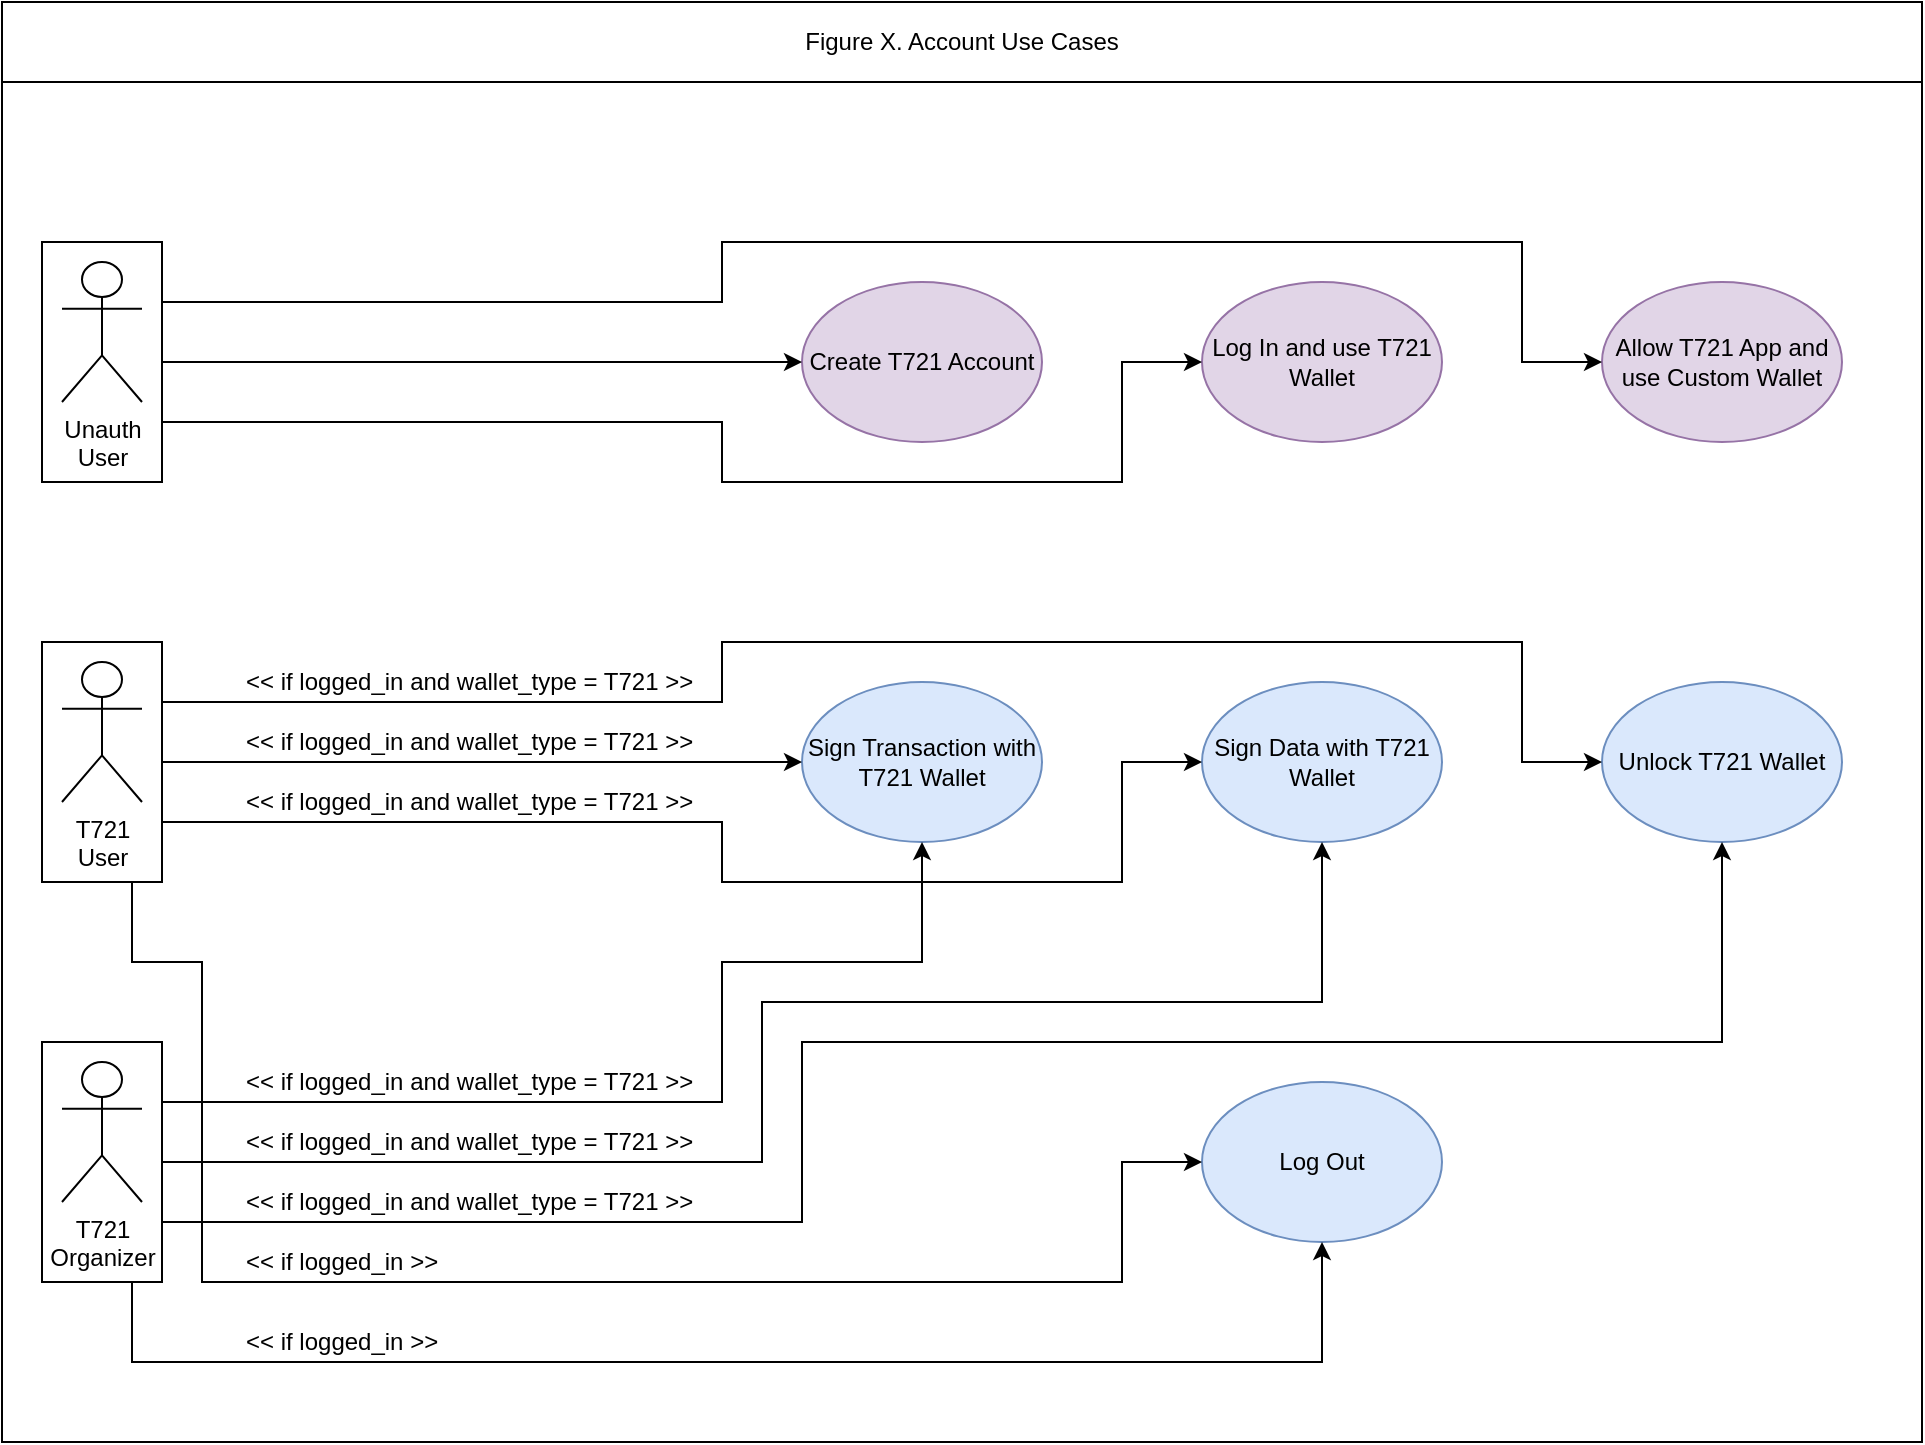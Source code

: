 <mxfile version="11.0.5" type="device"><diagram id="X8OetmfiS2tMV_gIHpme" name="use-case-diagram-example"><mxGraphModel dx="1426" dy="907" grid="1" gridSize="10" guides="1" tooltips="1" connect="1" arrows="1" fold="1" page="1" pageScale="1" pageWidth="850" pageHeight="1100" math="0" shadow="0"><root><mxCell id="0"/><mxCell id="1" parent="0"/><mxCell id="B87pZ9Vn7KT685pBbB6M-37" value="" style="rounded=0;whiteSpace=wrap;html=1;fillColor=none;" parent="1" vertex="1"><mxGeometry width="960" height="720" as="geometry"/></mxCell><mxCell id="B87pZ9Vn7KT685pBbB6M-1" value="Figure X. Account Use Cases" style="rounded=0;whiteSpace=wrap;html=1;fillColor=#ffffff;" parent="1" vertex="1"><mxGeometry width="960" height="40" as="geometry"/></mxCell><mxCell id="B87pZ9Vn7KT685pBbB6M-2" value="" style="group" parent="1" vertex="1" connectable="0"><mxGeometry x="20" y="120" width="60" height="120" as="geometry"/></mxCell><mxCell id="B87pZ9Vn7KT685pBbB6M-3" value="" style="rounded=0;whiteSpace=wrap;html=1;" parent="B87pZ9Vn7KT685pBbB6M-2" vertex="1"><mxGeometry width="60" height="120" as="geometry"/></mxCell><mxCell id="B87pZ9Vn7KT685pBbB6M-4" value="Unauth&lt;br&gt;User" style="shape=umlActor;verticalLabelPosition=bottom;labelBackgroundColor=#ffffff;verticalAlign=top;html=1;" parent="B87pZ9Vn7KT685pBbB6M-2" vertex="1"><mxGeometry x="10" y="10" width="40" height="70" as="geometry"/></mxCell><mxCell id="B87pZ9Vn7KT685pBbB6M-5" value="" style="group" parent="1" vertex="1" connectable="0"><mxGeometry x="20" y="320" width="60" height="120" as="geometry"/></mxCell><mxCell id="B87pZ9Vn7KT685pBbB6M-6" value="" style="rounded=0;whiteSpace=wrap;html=1;" parent="B87pZ9Vn7KT685pBbB6M-5" vertex="1"><mxGeometry width="60" height="120" as="geometry"/></mxCell><mxCell id="B87pZ9Vn7KT685pBbB6M-7" value="T721&lt;br&gt;User" style="shape=umlActor;verticalLabelPosition=bottom;labelBackgroundColor=#ffffff;verticalAlign=top;html=1;" parent="B87pZ9Vn7KT685pBbB6M-5" vertex="1"><mxGeometry x="10" y="10" width="40" height="70" as="geometry"/></mxCell><mxCell id="B87pZ9Vn7KT685pBbB6M-8" value="" style="group" parent="1" vertex="1" connectable="0"><mxGeometry x="20" y="520" width="60" height="120" as="geometry"/></mxCell><mxCell id="B87pZ9Vn7KT685pBbB6M-9" value="" style="rounded=0;whiteSpace=wrap;html=1;" parent="B87pZ9Vn7KT685pBbB6M-8" vertex="1"><mxGeometry width="60" height="120" as="geometry"/></mxCell><mxCell id="B87pZ9Vn7KT685pBbB6M-10" value="T721&lt;br&gt;Organizer" style="shape=umlActor;verticalLabelPosition=bottom;labelBackgroundColor=#ffffff;verticalAlign=top;html=1;" parent="B87pZ9Vn7KT685pBbB6M-8" vertex="1"><mxGeometry x="10" y="10" width="40" height="70" as="geometry"/></mxCell><mxCell id="B87pZ9Vn7KT685pBbB6M-11" value="Create T721 Account" style="ellipse;whiteSpace=wrap;html=1;fillColor=#e1d5e7;strokeColor=#9673a6;" parent="1" vertex="1"><mxGeometry x="400" y="140" width="120" height="80" as="geometry"/></mxCell><mxCell id="B87pZ9Vn7KT685pBbB6M-12" value="Log In and use T721 Wallet" style="ellipse;whiteSpace=wrap;html=1;fillColor=#e1d5e7;strokeColor=#9673a6;" parent="1" vertex="1"><mxGeometry x="600" y="140" width="120" height="80" as="geometry"/></mxCell><mxCell id="B87pZ9Vn7KT685pBbB6M-13" value="Allow T721 App and use Custom Wallet" style="ellipse;whiteSpace=wrap;html=1;fillColor=#e1d5e7;strokeColor=#9673a6;" parent="1" vertex="1"><mxGeometry x="800" y="140" width="120" height="80" as="geometry"/></mxCell><mxCell id="B87pZ9Vn7KT685pBbB6M-14" value="Sign Transaction with T721 Wallet" style="ellipse;whiteSpace=wrap;html=1;fillColor=#dae8fc;strokeColor=#6c8ebf;" parent="1" vertex="1"><mxGeometry x="400" y="340" width="120" height="80" as="geometry"/></mxCell><mxCell id="B87pZ9Vn7KT685pBbB6M-15" style="edgeStyle=orthogonalEdgeStyle;rounded=0;orthogonalLoop=1;jettySize=auto;html=1;exitX=1;exitY=0.25;exitDx=0;exitDy=0;entryX=0;entryY=0.5;entryDx=0;entryDy=0;" parent="1" source="B87pZ9Vn7KT685pBbB6M-3" target="B87pZ9Vn7KT685pBbB6M-13" edge="1"><mxGeometry relative="1" as="geometry"><Array as="points"><mxPoint x="360" y="150"/><mxPoint x="360" y="120"/><mxPoint x="760" y="120"/><mxPoint x="760" y="180"/></Array></mxGeometry></mxCell><mxCell id="B87pZ9Vn7KT685pBbB6M-16" style="edgeStyle=orthogonalEdgeStyle;rounded=0;orthogonalLoop=1;jettySize=auto;html=1;exitX=1;exitY=0.5;exitDx=0;exitDy=0;entryX=0;entryY=0.5;entryDx=0;entryDy=0;" parent="1" source="B87pZ9Vn7KT685pBbB6M-3" target="B87pZ9Vn7KT685pBbB6M-11" edge="1"><mxGeometry relative="1" as="geometry"/></mxCell><mxCell id="B87pZ9Vn7KT685pBbB6M-17" style="edgeStyle=orthogonalEdgeStyle;rounded=0;orthogonalLoop=1;jettySize=auto;html=1;exitX=1;exitY=0.75;exitDx=0;exitDy=0;entryX=0;entryY=0.5;entryDx=0;entryDy=0;" parent="1" source="B87pZ9Vn7KT685pBbB6M-3" target="B87pZ9Vn7KT685pBbB6M-12" edge="1"><mxGeometry relative="1" as="geometry"><Array as="points"><mxPoint x="360" y="210"/><mxPoint x="360" y="240"/><mxPoint x="560" y="240"/><mxPoint x="560" y="180"/></Array></mxGeometry></mxCell><mxCell id="B87pZ9Vn7KT685pBbB6M-18" style="edgeStyle=orthogonalEdgeStyle;rounded=0;orthogonalLoop=1;jettySize=auto;html=1;exitX=1;exitY=0.5;exitDx=0;exitDy=0;entryX=0;entryY=0.5;entryDx=0;entryDy=0;" parent="1" source="B87pZ9Vn7KT685pBbB6M-6" target="B87pZ9Vn7KT685pBbB6M-14" edge="1"><mxGeometry relative="1" as="geometry"/></mxCell><mxCell id="B87pZ9Vn7KT685pBbB6M-19" value="Sign Data with T721 Wallet" style="ellipse;whiteSpace=wrap;html=1;fillColor=#dae8fc;strokeColor=#6c8ebf;" parent="1" vertex="1"><mxGeometry x="600" y="340" width="120" height="80" as="geometry"/></mxCell><mxCell id="B87pZ9Vn7KT685pBbB6M-20" value="Unlock T721 Wallet" style="ellipse;whiteSpace=wrap;html=1;fillColor=#dae8fc;strokeColor=#6c8ebf;" parent="1" vertex="1"><mxGeometry x="800" y="340" width="120" height="80" as="geometry"/></mxCell><mxCell id="B87pZ9Vn7KT685pBbB6M-21" style="edgeStyle=orthogonalEdgeStyle;rounded=0;orthogonalLoop=1;jettySize=auto;html=1;exitX=1;exitY=0.25;exitDx=0;exitDy=0;entryX=0;entryY=0.5;entryDx=0;entryDy=0;" parent="1" source="B87pZ9Vn7KT685pBbB6M-6" target="B87pZ9Vn7KT685pBbB6M-20" edge="1"><mxGeometry relative="1" as="geometry"><Array as="points"><mxPoint x="360" y="350"/><mxPoint x="360" y="320"/><mxPoint x="760" y="320"/><mxPoint x="760" y="380"/></Array></mxGeometry></mxCell><mxCell id="B87pZ9Vn7KT685pBbB6M-22" style="edgeStyle=orthogonalEdgeStyle;rounded=0;orthogonalLoop=1;jettySize=auto;html=1;exitX=1;exitY=0.75;exitDx=0;exitDy=0;entryX=0;entryY=0.5;entryDx=0;entryDy=0;" parent="1" source="B87pZ9Vn7KT685pBbB6M-6" target="B87pZ9Vn7KT685pBbB6M-19" edge="1"><mxGeometry relative="1" as="geometry"><Array as="points"><mxPoint x="360" y="410"/><mxPoint x="360" y="440"/><mxPoint x="560" y="440"/><mxPoint x="560" y="380"/></Array></mxGeometry></mxCell><mxCell id="B87pZ9Vn7KT685pBbB6M-23" style="edgeStyle=orthogonalEdgeStyle;rounded=0;orthogonalLoop=1;jettySize=auto;html=1;exitX=1;exitY=0.25;exitDx=0;exitDy=0;" parent="1" source="B87pZ9Vn7KT685pBbB6M-9" target="B87pZ9Vn7KT685pBbB6M-14" edge="1"><mxGeometry relative="1" as="geometry"><Array as="points"><mxPoint x="360" y="550"/><mxPoint x="360" y="480"/><mxPoint x="460" y="480"/></Array></mxGeometry></mxCell><mxCell id="B87pZ9Vn7KT685pBbB6M-24" style="edgeStyle=orthogonalEdgeStyle;rounded=0;orthogonalLoop=1;jettySize=auto;html=1;exitX=1;exitY=0.5;exitDx=0;exitDy=0;entryX=0.5;entryY=1;entryDx=0;entryDy=0;" parent="1" source="B87pZ9Vn7KT685pBbB6M-9" target="B87pZ9Vn7KT685pBbB6M-19" edge="1"><mxGeometry relative="1" as="geometry"><Array as="points"><mxPoint x="380" y="580"/><mxPoint x="380" y="500"/><mxPoint x="660" y="500"/></Array></mxGeometry></mxCell><mxCell id="B87pZ9Vn7KT685pBbB6M-25" style="edgeStyle=orthogonalEdgeStyle;rounded=0;orthogonalLoop=1;jettySize=auto;html=1;exitX=1;exitY=0.75;exitDx=0;exitDy=0;entryX=0.5;entryY=1;entryDx=0;entryDy=0;" parent="1" source="B87pZ9Vn7KT685pBbB6M-9" target="B87pZ9Vn7KT685pBbB6M-20" edge="1"><mxGeometry relative="1" as="geometry"><Array as="points"><mxPoint x="400" y="610"/><mxPoint x="400" y="520"/><mxPoint x="860" y="520"/></Array></mxGeometry></mxCell><mxCell id="B87pZ9Vn7KT685pBbB6M-26" value="&amp;lt;&amp;lt; if logged_in and wallet_type = T721 &amp;gt;&amp;gt;" style="text;html=1;resizable=0;points=[];autosize=1;align=left;verticalAlign=top;spacingTop=-4;" parent="1" vertex="1"><mxGeometry x="120" y="360" width="240" height="20" as="geometry"/></mxCell><mxCell id="B87pZ9Vn7KT685pBbB6M-27" value="&amp;lt;&amp;lt; if logged_in and wallet_type = T721 &amp;gt;&amp;gt;" style="text;html=1;resizable=0;points=[];autosize=1;align=left;verticalAlign=top;spacingTop=-4;" parent="1" vertex="1"><mxGeometry x="120" y="390" width="240" height="20" as="geometry"/></mxCell><mxCell id="B87pZ9Vn7KT685pBbB6M-28" value="&amp;lt;&amp;lt; if logged_in and wallet_type = T721 &amp;gt;&amp;gt;" style="text;html=1;resizable=0;points=[];autosize=1;align=left;verticalAlign=top;spacingTop=-4;" parent="1" vertex="1"><mxGeometry x="120" y="530" width="240" height="20" as="geometry"/></mxCell><mxCell id="B87pZ9Vn7KT685pBbB6M-29" value="&amp;lt;&amp;lt; if logged_in and wallet_type = T721 &amp;gt;&amp;gt;" style="text;html=1;resizable=0;points=[];autosize=1;align=left;verticalAlign=top;spacingTop=-4;" parent="1" vertex="1"><mxGeometry x="120" y="560" width="240" height="20" as="geometry"/></mxCell><mxCell id="B87pZ9Vn7KT685pBbB6M-30" value="&amp;lt;&amp;lt; if logged_in and wallet_type = T721 &amp;gt;&amp;gt;" style="text;html=1;resizable=0;points=[];autosize=1;align=left;verticalAlign=top;spacingTop=-4;" parent="1" vertex="1"><mxGeometry x="120" y="590" width="240" height="20" as="geometry"/></mxCell><mxCell id="B87pZ9Vn7KT685pBbB6M-31" value="&amp;lt;&amp;lt; if logged_in and wallet_type = T721 &amp;gt;&amp;gt;" style="text;html=1;resizable=0;points=[];autosize=1;align=left;verticalAlign=top;spacingTop=-4;" parent="1" vertex="1"><mxGeometry x="120" y="330" width="240" height="20" as="geometry"/></mxCell><mxCell id="B87pZ9Vn7KT685pBbB6M-32" value="Log Out" style="ellipse;whiteSpace=wrap;html=1;fillColor=#dae8fc;strokeColor=#6c8ebf;" parent="1" vertex="1"><mxGeometry x="600" y="540" width="120" height="80" as="geometry"/></mxCell><mxCell id="B87pZ9Vn7KT685pBbB6M-33" style="edgeStyle=orthogonalEdgeStyle;rounded=0;orthogonalLoop=1;jettySize=auto;html=1;exitX=0.75;exitY=1;exitDx=0;exitDy=0;entryX=0;entryY=0.5;entryDx=0;entryDy=0;" parent="1" source="B87pZ9Vn7KT685pBbB6M-6" target="B87pZ9Vn7KT685pBbB6M-32" edge="1"><mxGeometry relative="1" as="geometry"><Array as="points"><mxPoint x="65" y="480"/><mxPoint x="100" y="480"/><mxPoint x="100" y="640"/><mxPoint x="560" y="640"/><mxPoint x="560" y="580"/></Array></mxGeometry></mxCell><mxCell id="B87pZ9Vn7KT685pBbB6M-34" style="edgeStyle=orthogonalEdgeStyle;rounded=0;orthogonalLoop=1;jettySize=auto;html=1;exitX=0.75;exitY=1;exitDx=0;exitDy=0;entryX=0.5;entryY=1;entryDx=0;entryDy=0;" parent="1" source="B87pZ9Vn7KT685pBbB6M-9" target="B87pZ9Vn7KT685pBbB6M-32" edge="1"><mxGeometry relative="1" as="geometry"><Array as="points"><mxPoint x="65" y="680"/><mxPoint x="660" y="680"/></Array></mxGeometry></mxCell><mxCell id="B87pZ9Vn7KT685pBbB6M-35" value="&amp;lt;&amp;lt; if logged_in &amp;gt;&amp;gt;" style="text;html=1;resizable=0;points=[];autosize=1;align=left;verticalAlign=top;spacingTop=-4;" parent="1" vertex="1"><mxGeometry x="120" y="620" width="110" height="20" as="geometry"/></mxCell><mxCell id="B87pZ9Vn7KT685pBbB6M-36" value="&amp;lt;&amp;lt; if logged_in &amp;gt;&amp;gt;" style="text;html=1;resizable=0;points=[];autosize=1;align=left;verticalAlign=top;spacingTop=-4;" parent="1" vertex="1"><mxGeometry x="120" y="660" width="110" height="20" as="geometry"/></mxCell></root></mxGraphModel></diagram><diagram id="OZSPB70gWw8blu9hTOWp" name="system-sequence-diagram-example"><mxGraphModel dx="858" dy="732" grid="1" gridSize="10" guides="1" tooltips="1" connect="1" arrows="1" fold="1" page="1" pageScale="1" pageWidth="850" pageHeight="1100" math="0" shadow="0"><root><mxCell id="ajL0qO-R9NqSbdVTHibQ-0"/><mxCell id="ajL0qO-R9NqSbdVTHibQ-1" parent="ajL0qO-R9NqSbdVTHibQ-0"/><mxCell id="aakrb_PuXJk57NdZC7Pd-0" value="" style="rounded=0;whiteSpace=wrap;html=1;fillColor=none;" vertex="1" parent="ajL0qO-R9NqSbdVTHibQ-1"><mxGeometry width="800" height="760" as="geometry"/></mxCell><mxCell id="aakrb_PuXJk57NdZC7Pd-1" value="generateWallet()" style="text;html=1;resizable=0;points=[];autosize=1;align=left;verticalAlign=top;spacingTop=-4;" vertex="1" parent="ajL0qO-R9NqSbdVTHibQ-1"><mxGeometry x="160" y="340" width="100" height="20" as="geometry"/></mxCell><mxCell id="aakrb_PuXJk57NdZC7Pd-2" value="Figure X. Create a T721 Account Scenario's SSD" style="rounded=0;whiteSpace=wrap;html=1;fillColor=#ffffff;" vertex="1" parent="ajL0qO-R9NqSbdVTHibQ-1"><mxGeometry width="800" height="40" as="geometry"/></mxCell><mxCell id="aakrb_PuXJk57NdZC7Pd-3" value="" style="endArrow=none;dashed=1;html=1;entryX=0.5;entryY=1;entryDx=0;entryDy=0;strokeWidth=2;strokeColor=#333333;" edge="1" parent="ajL0qO-R9NqSbdVTHibQ-1" target="aakrb_PuXJk57NdZC7Pd-5"><mxGeometry width="50" height="50" relative="1" as="geometry"><mxPoint x="80" y="720" as="sourcePoint"/><mxPoint x="140" y="230" as="targetPoint"/></mxGeometry></mxCell><mxCell id="aakrb_PuXJk57NdZC7Pd-4" value="" style="endArrow=none;dashed=1;html=1;entryX=0.5;entryY=1;entryDx=0;entryDy=0;strokeWidth=2;strokeColor=#333333;" edge="1" parent="ajL0qO-R9NqSbdVTHibQ-1" target="aakrb_PuXJk57NdZC7Pd-6"><mxGeometry width="50" height="50" relative="1" as="geometry"><mxPoint x="720" y="720" as="sourcePoint"/><mxPoint x="410" y="170" as="targetPoint"/></mxGeometry></mxCell><mxCell id="aakrb_PuXJk57NdZC7Pd-5" value="&lt;u&gt;:Unauth User&lt;/u&gt;" style="rounded=0;whiteSpace=wrap;html=1;fillColor=#dae8fc;strokeColor=#6c8ebf;" vertex="1" parent="ajL0qO-R9NqSbdVTHibQ-1"><mxGeometry x="40" y="80" width="80" height="80" as="geometry"/></mxCell><mxCell id="aakrb_PuXJk57NdZC7Pd-6" value="&lt;u&gt;:System&lt;/u&gt;" style="rounded=0;whiteSpace=wrap;html=1;fillColor=#dae8fc;strokeColor=#6c8ebf;" vertex="1" parent="ajL0qO-R9NqSbdVTHibQ-1"><mxGeometry x="680" y="80" width="80" height="80" as="geometry"/></mxCell><mxCell id="aakrb_PuXJk57NdZC7Pd-7" value="" style="endArrow=classic;html=1;" edge="1" parent="ajL0qO-R9NqSbdVTHibQ-1"><mxGeometry width="50" height="50" relative="1" as="geometry"><mxPoint x="80" y="200" as="sourcePoint"/><mxPoint x="720" y="200" as="targetPoint"/></mxGeometry></mxCell><mxCell id="aakrb_PuXJk57NdZC7Pd-8" value="" style="endArrow=classic;html=1;dashed=1;" edge="1" parent="ajL0qO-R9NqSbdVTHibQ-1"><mxGeometry width="50" height="50" relative="1" as="geometry"><mxPoint x="720" y="240" as="sourcePoint"/><mxPoint x="80" y="240" as="targetPoint"/></mxGeometry></mxCell><mxCell id="aakrb_PuXJk57NdZC7Pd-9" value="register(username,email,password)" style="text;html=1;resizable=0;points=[];autosize=1;align=left;verticalAlign=top;spacingTop=-4;" vertex="1" parent="ajL0qO-R9NqSbdVTHibQ-1"><mxGeometry x="160" y="180" width="200" height="20" as="geometry"/></mxCell><mxCell id="aakrb_PuXJk57NdZC7Pd-10" value="token" style="text;html=1;resizable=0;points=[];autosize=1;align=left;verticalAlign=top;spacingTop=-4;" vertex="1" parent="ajL0qO-R9NqSbdVTHibQ-1"><mxGeometry x="160" y="220" width="40" height="20" as="geometry"/></mxCell><mxCell id="aakrb_PuXJk57NdZC7Pd-11" value="" style="endArrow=classic;html=1;" edge="1" parent="ajL0qO-R9NqSbdVTHibQ-1"><mxGeometry width="50" height="50" relative="1" as="geometry"><mxPoint x="80" y="360" as="sourcePoint"/><mxPoint x="720" y="360" as="targetPoint"/></mxGeometry></mxCell><mxCell id="aakrb_PuXJk57NdZC7Pd-12" value="" style="endArrow=classic;html=1;dashed=1;" edge="1" parent="ajL0qO-R9NqSbdVTHibQ-1"><mxGeometry width="50" height="50" relative="1" as="geometry"><mxPoint x="720" y="400" as="sourcePoint"/><mxPoint x="80" y="400" as="targetPoint"/></mxGeometry></mxCell><mxCell id="aakrb_PuXJk57NdZC7Pd-13" value="wallet" style="text;html=1;resizable=0;points=[];autosize=1;align=left;verticalAlign=top;spacingTop=-4;" vertex="1" parent="ajL0qO-R9NqSbdVTHibQ-1"><mxGeometry x="160" y="380" width="50" height="20" as="geometry"/></mxCell><mxCell id="aakrb_PuXJk57NdZC7Pd-14" value="" style="endArrow=classic;html=1;" edge="1" parent="ajL0qO-R9NqSbdVTHibQ-1"><mxGeometry width="50" height="50" relative="1" as="geometry"><mxPoint x="80" y="520" as="sourcePoint"/><mxPoint x="720" y="520" as="targetPoint"/></mxGeometry></mxCell><mxCell id="aakrb_PuXJk57NdZC7Pd-15" value="encryptWallet(wallet,password)" style="text;html=1;resizable=0;points=[];autosize=1;align=left;verticalAlign=top;spacingTop=-4;" vertex="1" parent="ajL0qO-R9NqSbdVTHibQ-1"><mxGeometry x="160" y="500" width="180" height="20" as="geometry"/></mxCell><mxCell id="aakrb_PuXJk57NdZC7Pd-16" value="" style="endArrow=classic;html=1;dashed=1;" edge="1" parent="ajL0qO-R9NqSbdVTHibQ-1"><mxGeometry width="50" height="50" relative="1" as="geometry"><mxPoint x="720" y="560" as="sourcePoint"/><mxPoint x="80" y="560" as="targetPoint"/></mxGeometry></mxCell><mxCell id="aakrb_PuXJk57NdZC7Pd-17" value="encrypted_wallet" style="text;html=1;resizable=0;points=[];autosize=1;align=left;verticalAlign=top;spacingTop=-4;" vertex="1" parent="ajL0qO-R9NqSbdVTHibQ-1"><mxGeometry x="160" y="540" width="110" height="20" as="geometry"/></mxCell><mxCell id="aakrb_PuXJk57NdZC7Pd-18" value="" style="endArrow=classic;html=1;" edge="1" parent="ajL0qO-R9NqSbdVTHibQ-1"><mxGeometry width="50" height="50" relative="1" as="geometry"><mxPoint x="80" y="640" as="sourcePoint"/><mxPoint x="720" y="640" as="targetPoint"/></mxGeometry></mxCell><mxCell id="aakrb_PuXJk57NdZC7Pd-19" value="setWallet(encrypted_wallet)" style="text;html=1;resizable=0;points=[];autosize=1;align=left;verticalAlign=top;spacingTop=-4;" vertex="1" parent="ajL0qO-R9NqSbdVTHibQ-1"><mxGeometry x="160" y="620" width="160" height="20" as="geometry"/></mxCell><mxCell id="aakrb_PuXJk57NdZC7Pd-20" value="" style="endArrow=classic;html=1;dashed=1;" edge="1" parent="ajL0qO-R9NqSbdVTHibQ-1"><mxGeometry width="50" height="50" relative="1" as="geometry"><mxPoint x="720" y="680" as="sourcePoint"/><mxPoint x="80" y="680" as="targetPoint"/></mxGeometry></mxCell><mxCell id="aakrb_PuXJk57NdZC7Pd-21" value="user_infos" style="text;html=1;resizable=0;points=[];autosize=1;align=left;verticalAlign=top;spacingTop=-4;" vertex="1" parent="ajL0qO-R9NqSbdVTHibQ-1"><mxGeometry x="160" y="660" width="70" height="20" as="geometry"/></mxCell><mxCell id="aakrb_PuXJk57NdZC7Pd-22" value="loop" style="shape=umlFrame;whiteSpace=wrap;html=1;fillColor=#d5e8d4;strokeColor=#82b366;" vertex="1" parent="ajL0qO-R9NqSbdVTHibQ-1"><mxGeometry x="40" y="280" width="720" height="160" as="geometry"/></mxCell></root></mxGraphModel></diagram><diagram id="sETk3nhcKFYuFryISF24" name="domain-model-example"><mxGraphModel dx="1426" dy="907" grid="1" gridSize="10" guides="1" tooltips="1" connect="1" arrows="1" fold="1" page="1" pageScale="1" pageWidth="850" pageHeight="1100" math="0" shadow="0"><root><mxCell id="ino_7TfpNcxju75mxTGG-0"/><mxCell id="ino_7TfpNcxju75mxTGG-1" parent="ino_7TfpNcxju75mxTGG-0"/><mxCell id="ino_7TfpNcxju75mxTGG-3" value="" style="rounded=0;whiteSpace=wrap;html=1;fillColor=none;" parent="ino_7TfpNcxju75mxTGG-1" vertex="1"><mxGeometry width="800" height="720" as="geometry"/></mxCell><mxCell id="ino_7TfpNcxju75mxTGG-2" value="Figure X. Domain Model of the T721 Platform" style="rounded=0;whiteSpace=wrap;html=1;fillColor=#ffffff;" parent="ino_7TfpNcxju75mxTGG-1" vertex="1"><mxGeometry width="800" height="40" as="geometry"/></mxCell><mxCell id="ino_7TfpNcxju75mxTGG-4" style="edgeStyle=orthogonalEdgeStyle;rounded=0;orthogonalLoop=1;jettySize=auto;html=1;entryX=0.5;entryY=0;entryDx=0;entryDy=0;startArrow=none;startFill=0;endArrow=none;endFill=0;" parent="ino_7TfpNcxju75mxTGG-1" source="ino_7TfpNcxju75mxTGG-5" target="ino_7TfpNcxju75mxTGG-47" edge="1"><mxGeometry relative="1" as="geometry"/></mxCell><mxCell id="ino_7TfpNcxju75mxTGG-5" value="User" style="swimlane;fontStyle=0;childLayout=stackLayout;horizontal=1;startSize=26;fillColor=#d5e8d4;horizontalStack=0;resizeParent=1;resizeParentMax=0;resizeLast=0;collapsible=1;marginBottom=0;strokeColor=#82b366;" parent="ino_7TfpNcxju75mxTGG-1" vertex="1"><mxGeometry x="40" y="80" width="120" height="52" as="geometry"/></mxCell><mxCell id="ino_7TfpNcxju75mxTGG-6" value="+ email: string" style="text;strokeColor=none;fillColor=none;align=left;verticalAlign=top;spacingLeft=4;spacingRight=4;overflow=hidden;rotatable=0;points=[[0,0.5],[1,0.5]];portConstraint=eastwest;" parent="ino_7TfpNcxju75mxTGG-5" vertex="1"><mxGeometry y="26" width="120" height="26" as="geometry"/></mxCell><mxCell id="ino_7TfpNcxju75mxTGG-7" style="edgeStyle=orthogonalEdgeStyle;rounded=0;orthogonalLoop=1;jettySize=auto;html=1;exitX=0;exitY=0.5;exitDx=0;exitDy=0;endArrow=none;endFill=0;" parent="ino_7TfpNcxju75mxTGG-1" source="ino_7TfpNcxju75mxTGG-9" target="ino_7TfpNcxju75mxTGG-5" edge="1"><mxGeometry relative="1" as="geometry"/></mxCell><mxCell id="ino_7TfpNcxju75mxTGG-8" style="edgeStyle=orthogonalEdgeStyle;rounded=0;orthogonalLoop=1;jettySize=auto;html=1;exitX=0.5;exitY=1;exitDx=0;exitDy=0;entryX=0.5;entryY=0;entryDx=0;entryDy=0;startArrow=none;startFill=0;endArrow=none;endFill=0;" parent="ino_7TfpNcxju75mxTGG-1" source="ino_7TfpNcxju75mxTGG-9" target="ino_7TfpNcxju75mxTGG-49" edge="1"><mxGeometry relative="1" as="geometry"/></mxCell><mxCell id="ino_7TfpNcxju75mxTGG-9" value="T721 Account" style="html=1;fillColor=#dae8fc;strokeColor=#6c8ebf;" parent="ino_7TfpNcxju75mxTGG-1" vertex="1"><mxGeometry x="240" y="81" width="120" height="50" as="geometry"/></mxCell><mxCell id="ino_7TfpNcxju75mxTGG-10" style="edgeStyle=orthogonalEdgeStyle;rounded=0;orthogonalLoop=1;jettySize=auto;html=1;exitX=1;exitY=0.25;exitDx=0;exitDy=0;startArrow=none;startFill=0;endArrow=none;endFill=0;" parent="ino_7TfpNcxju75mxTGG-1" target="ino_7TfpNcxju75mxTGG-13" edge="1"><mxGeometry relative="1" as="geometry"><mxPoint x="260" y="431" as="sourcePoint"/><Array as="points"><mxPoint x="380" y="431"/><mxPoint x="380" y="119"/></Array></mxGeometry></mxCell><mxCell id="ino_7TfpNcxju75mxTGG-11" style="edgeStyle=orthogonalEdgeStyle;rounded=0;orthogonalLoop=1;jettySize=auto;html=1;exitX=1;exitY=0.5;exitDx=0;exitDy=0;startArrow=none;startFill=0;endArrow=none;endFill=0;" parent="ino_7TfpNcxju75mxTGG-1" target="ino_7TfpNcxju75mxTGG-17" edge="1"><mxGeometry relative="1" as="geometry"><mxPoint x="260" y="461" as="sourcePoint"/><Array as="points"><mxPoint x="400" y="461"/><mxPoint x="400" y="227"/></Array></mxGeometry></mxCell><mxCell id="ino_7TfpNcxju75mxTGG-12" style="edgeStyle=orthogonalEdgeStyle;rounded=0;orthogonalLoop=1;jettySize=auto;html=1;exitX=1;exitY=0.75;exitDx=0;exitDy=0;startArrow=none;startFill=0;endArrow=none;endFill=0;" parent="ino_7TfpNcxju75mxTGG-1" target="ino_7TfpNcxju75mxTGG-20" edge="1"><mxGeometry relative="1" as="geometry"><mxPoint x="260" y="491" as="sourcePoint"/><Array as="points"><mxPoint x="390" y="491"/><mxPoint x="390" y="491"/></Array></mxGeometry></mxCell><mxCell id="ino_7TfpNcxju75mxTGG-13" value="Sale" style="swimlane;fontStyle=0;childLayout=stackLayout;horizontal=1;startSize=26;fillColor=#dae8fc;horizontalStack=0;resizeParent=1;resizeParentMax=0;resizeLast=0;collapsible=1;marginBottom=0;strokeColor=#6c8ebf;" parent="ino_7TfpNcxju75mxTGG-1" vertex="1"><mxGeometry x="440" y="80" width="120" height="78" as="geometry"/></mxCell><mxCell id="ino_7TfpNcxju75mxTGG-14" value="+ price: number" style="text;strokeColor=none;fillColor=none;align=left;verticalAlign=top;spacingLeft=4;spacingRight=4;overflow=hidden;rotatable=0;points=[[0,0.5],[1,0.5]];portConstraint=eastwest;" parent="ino_7TfpNcxju75mxTGG-13" vertex="1"><mxGeometry y="26" width="120" height="26" as="geometry"/></mxCell><mxCell id="ino_7TfpNcxju75mxTGG-15" value="+ end: date" style="text;strokeColor=none;fillColor=none;align=left;verticalAlign=top;spacingLeft=4;spacingRight=4;overflow=hidden;rotatable=0;points=[[0,0.5],[1,0.5]];portConstraint=eastwest;" parent="ino_7TfpNcxju75mxTGG-13" vertex="1"><mxGeometry y="52" width="120" height="26" as="geometry"/></mxCell><mxCell id="ino_7TfpNcxju75mxTGG-16" style="edgeStyle=orthogonalEdgeStyle;rounded=0;orthogonalLoop=1;jettySize=auto;html=1;exitX=0.5;exitY=0;exitDx=0;exitDy=0;endArrow=none;endFill=0;" parent="ino_7TfpNcxju75mxTGG-1" source="ino_7TfpNcxju75mxTGG-17" target="ino_7TfpNcxju75mxTGG-13" edge="1"><mxGeometry relative="1" as="geometry"/></mxCell><mxCell id="ino_7TfpNcxju75mxTGG-17" value="Ticket" style="swimlane;fontStyle=0;childLayout=stackLayout;horizontal=1;startSize=26;fillColor=#dae8fc;horizontalStack=0;resizeParent=1;resizeParentMax=0;resizeLast=0;collapsible=1;marginBottom=0;strokeColor=#6c8ebf;" parent="ino_7TfpNcxju75mxTGG-1" vertex="1"><mxGeometry x="440" y="201" width="120" height="52" as="geometry"/></mxCell><mxCell id="ino_7TfpNcxju75mxTGG-18" value="+ id: number" style="text;strokeColor=none;fillColor=none;align=left;verticalAlign=top;spacingLeft=4;spacingRight=4;overflow=hidden;rotatable=0;points=[[0,0.5],[1,0.5]];portConstraint=eastwest;" parent="ino_7TfpNcxju75mxTGG-17" vertex="1"><mxGeometry y="26" width="120" height="26" as="geometry"/></mxCell><mxCell id="ino_7TfpNcxju75mxTGG-19" style="edgeStyle=orthogonalEdgeStyle;rounded=0;orthogonalLoop=1;jettySize=auto;html=1;entryX=1;entryY=0.5;entryDx=0;entryDy=0;startArrow=none;startFill=0;endArrow=none;endFill=0;exitX=0.475;exitY=0.962;exitDx=0;exitDy=0;exitPerimeter=0;" parent="ino_7TfpNcxju75mxTGG-1" source="ino_7TfpNcxju75mxTGG-24" target="ino_7TfpNcxju75mxTGG-39" edge="1"><mxGeometry relative="1" as="geometry"/></mxCell><mxCell id="ino_7TfpNcxju75mxTGG-20" value="Event" style="swimlane;fontStyle=0;childLayout=stackLayout;horizontal=1;startSize=26;fillColor=#dae8fc;horizontalStack=0;resizeParent=1;resizeParentMax=0;resizeLast=0;collapsible=1;marginBottom=0;strokeColor=#6c8ebf;" parent="ino_7TfpNcxju75mxTGG-1" vertex="1"><mxGeometry x="440" y="401" width="120" height="130" as="geometry"/></mxCell><mxCell id="ino_7TfpNcxju75mxTGG-21" value="+ begin: date" style="text;strokeColor=none;fillColor=none;align=left;verticalAlign=top;spacingLeft=4;spacingRight=4;overflow=hidden;rotatable=0;points=[[0,0.5],[1,0.5]];portConstraint=eastwest;" parent="ino_7TfpNcxju75mxTGG-20" vertex="1"><mxGeometry y="26" width="120" height="26" as="geometry"/></mxCell><mxCell id="ino_7TfpNcxju75mxTGG-22" value="+ end: date" style="text;strokeColor=none;fillColor=none;align=left;verticalAlign=top;spacingLeft=4;spacingRight=4;overflow=hidden;rotatable=0;points=[[0,0.5],[1,0.5]];portConstraint=eastwest;" parent="ino_7TfpNcxju75mxTGG-20" vertex="1"><mxGeometry y="52" width="120" height="26" as="geometry"/></mxCell><mxCell id="ino_7TfpNcxju75mxTGG-23" value="+ sale_begin: date" style="text;strokeColor=none;fillColor=none;align=left;verticalAlign=top;spacingLeft=4;spacingRight=4;overflow=hidden;rotatable=0;points=[[0,0.5],[1,0.5]];portConstraint=eastwest;" parent="ino_7TfpNcxju75mxTGG-20" vertex="1"><mxGeometry y="78" width="120" height="26" as="geometry"/></mxCell><mxCell id="ino_7TfpNcxju75mxTGG-24" value="+ sale_end: date" style="text;strokeColor=none;fillColor=none;align=left;verticalAlign=top;spacingLeft=4;spacingRight=4;overflow=hidden;rotatable=0;points=[[0,0.5],[1,0.5]];portConstraint=eastwest;" parent="ino_7TfpNcxju75mxTGG-20" vertex="1"><mxGeometry y="104" width="120" height="26" as="geometry"/></mxCell><mxCell id="ino_7TfpNcxju75mxTGG-25" style="edgeStyle=orthogonalEdgeStyle;rounded=0;orthogonalLoop=1;jettySize=auto;html=1;exitX=0.5;exitY=0;exitDx=0;exitDy=0;entryX=1;entryY=0.5;entryDx=0;entryDy=0;startArrow=none;startFill=0;endArrow=none;endFill=0;" parent="ino_7TfpNcxju75mxTGG-1" source="ino_7TfpNcxju75mxTGG-26" target="ino_7TfpNcxju75mxTGG-17" edge="1"><mxGeometry relative="1" as="geometry"/></mxCell><mxCell id="ino_7TfpNcxju75mxTGG-26" value="Ticket Category" style="swimlane;fontStyle=0;childLayout=stackLayout;horizontal=1;startSize=26;fillColor=#dae8fc;horizontalStack=0;resizeParent=1;resizeParentMax=0;resizeLast=0;collapsible=1;marginBottom=0;strokeColor=#6c8ebf;" parent="ino_7TfpNcxju75mxTGG-1" vertex="1"><mxGeometry x="640" y="279" width="120" height="104" as="geometry"/></mxCell><mxCell id="ino_7TfpNcxju75mxTGG-27" value="+ name: string" style="text;strokeColor=none;fillColor=none;align=left;verticalAlign=top;spacingLeft=4;spacingRight=4;overflow=hidden;rotatable=0;points=[[0,0.5],[1,0.5]];portConstraint=eastwest;" parent="ino_7TfpNcxju75mxTGG-26" vertex="1"><mxGeometry y="26" width="120" height="26" as="geometry"/></mxCell><mxCell id="ino_7TfpNcxju75mxTGG-28" value="+ amount: number" style="text;strokeColor=none;fillColor=none;align=left;verticalAlign=top;spacingLeft=4;spacingRight=4;overflow=hidden;rotatable=0;points=[[0,0.5],[1,0.5]];portConstraint=eastwest;" parent="ino_7TfpNcxju75mxTGG-26" vertex="1"><mxGeometry y="52" width="120" height="26" as="geometry"/></mxCell><mxCell id="ino_7TfpNcxju75mxTGG-29" value="+ price: number" style="text;strokeColor=none;fillColor=none;align=left;verticalAlign=top;spacingLeft=4;spacingRight=4;overflow=hidden;rotatable=0;points=[[0,0.5],[1,0.5]];portConstraint=eastwest;" parent="ino_7TfpNcxju75mxTGG-26" vertex="1"><mxGeometry y="78" width="120" height="26" as="geometry"/></mxCell><mxCell id="ino_7TfpNcxju75mxTGG-30" style="edgeStyle=orthogonalEdgeStyle;rounded=0;orthogonalLoop=1;jettySize=auto;html=1;exitX=1;exitY=0.5;exitDx=0;exitDy=0;startArrow=none;startFill=0;endArrow=none;endFill=0;" parent="ino_7TfpNcxju75mxTGG-1" source="ino_7TfpNcxju75mxTGG-22" target="ino_7TfpNcxju75mxTGG-26" edge="1"><mxGeometry relative="1" as="geometry"/></mxCell><mxCell id="ino_7TfpNcxju75mxTGG-31" value="1" style="text;html=1;resizable=0;points=[];autosize=1;align=left;verticalAlign=top;spacingTop=-4;" parent="ino_7TfpNcxju75mxTGG-1" vertex="1"><mxGeometry x="100" y="131" width="20" height="20" as="geometry"/></mxCell><mxCell id="ino_7TfpNcxju75mxTGG-32" value="1" style="text;html=1;resizable=0;points=[];autosize=1;align=left;verticalAlign=top;spacingTop=-4;" parent="ino_7TfpNcxju75mxTGG-1" vertex="1"><mxGeometry x="160" y="86" width="20" height="20" as="geometry"/></mxCell><mxCell id="ino_7TfpNcxju75mxTGG-33" value="1" style="text;html=1;resizable=0;points=[];autosize=1;align=left;verticalAlign=top;spacingTop=-4;" parent="ino_7TfpNcxju75mxTGG-1" vertex="1"><mxGeometry x="230" y="86" width="20" height="20" as="geometry"/></mxCell><mxCell id="ino_7TfpNcxju75mxTGG-34" value="1" style="text;html=1;resizable=0;points=[];autosize=1;align=left;verticalAlign=top;spacingTop=-4;" parent="ino_7TfpNcxju75mxTGG-1" vertex="1"><mxGeometry x="300" y="131" width="20" height="20" as="geometry"/></mxCell><mxCell id="ino_7TfpNcxju75mxTGG-35" value="1" style="text;html=1;resizable=0;points=[];autosize=1;align=left;verticalAlign=top;spacingTop=-4;" parent="ino_7TfpNcxju75mxTGG-1" vertex="1"><mxGeometry x="260" y="411" width="20" height="20" as="geometry"/></mxCell><mxCell id="ino_7TfpNcxju75mxTGG-36" value="1" style="text;html=1;resizable=0;points=[];autosize=1;align=left;verticalAlign=top;spacingTop=-4;" parent="ino_7TfpNcxju75mxTGG-1" vertex="1"><mxGeometry x="260" y="441" width="20" height="20" as="geometry"/></mxCell><mxCell id="ino_7TfpNcxju75mxTGG-37" value="1" style="text;html=1;resizable=0;points=[];autosize=1;align=left;verticalAlign=top;spacingTop=-4;" parent="ino_7TfpNcxju75mxTGG-1" vertex="1"><mxGeometry x="260" y="471" width="20" height="20" as="geometry"/></mxCell><mxCell id="ino_7TfpNcxju75mxTGG-38" value="1" style="text;html=1;resizable=0;points=[];autosize=1;align=left;verticalAlign=top;spacingTop=-4;" parent="ino_7TfpNcxju75mxTGG-1" vertex="1"><mxGeometry x="400" y="621" width="20" height="20" as="geometry"/></mxCell><mxCell id="ino_7TfpNcxju75mxTGG-39" value="Funds" style="swimlane;fontStyle=0;childLayout=stackLayout;horizontal=1;startSize=26;fillColor=#fff2cc;horizontalStack=0;resizeParent=1;resizeParentMax=0;resizeLast=0;collapsible=1;marginBottom=0;strokeColor=#d6b656;" parent="ino_7TfpNcxju75mxTGG-1" vertex="1"><mxGeometry x="280" y="615" width="120" height="52" as="geometry"/></mxCell><mxCell id="ino_7TfpNcxju75mxTGG-40" value="+ balance: number" style="text;strokeColor=none;fillColor=none;align=left;verticalAlign=top;spacingLeft=4;spacingRight=4;overflow=hidden;rotatable=0;points=[[0,0.5],[1,0.5]];portConstraint=eastwest;" parent="ino_7TfpNcxju75mxTGG-39" vertex="1"><mxGeometry y="26" width="120" height="26" as="geometry"/></mxCell><mxCell id="ino_7TfpNcxju75mxTGG-41" style="edgeStyle=orthogonalEdgeStyle;rounded=0;orthogonalLoop=1;jettySize=auto;html=1;entryX=0;entryY=0.5;entryDx=0;entryDy=0;startArrow=none;startFill=0;endArrow=none;endFill=0;exitX=0.5;exitY=1;exitDx=0;exitDy=0;exitPerimeter=0;" parent="ino_7TfpNcxju75mxTGG-1" source="ino_7TfpNcxju75mxTGG-45" target="ino_7TfpNcxju75mxTGG-39" edge="1"><mxGeometry relative="1" as="geometry"/></mxCell><mxCell id="ino_7TfpNcxju75mxTGG-42" value="Wallet" style="swimlane;fontStyle=0;childLayout=stackLayout;horizontal=1;startSize=26;fillColor=#ffe6cc;horizontalStack=0;resizeParent=1;resizeParentMax=0;resizeLast=0;collapsible=1;marginBottom=0;strokeColor=#d79b00;" parent="ino_7TfpNcxju75mxTGG-1" vertex="1"><mxGeometry x="140" y="401" width="120" height="104" as="geometry"/></mxCell><mxCell id="ino_7TfpNcxju75mxTGG-43" value="+ private_key: bytes" style="text;strokeColor=none;fillColor=none;align=left;verticalAlign=top;spacingLeft=4;spacingRight=4;overflow=hidden;rotatable=0;points=[[0,0.5],[1,0.5]];portConstraint=eastwest;" parent="ino_7TfpNcxju75mxTGG-42" vertex="1"><mxGeometry y="26" width="120" height="26" as="geometry"/></mxCell><mxCell id="ino_7TfpNcxju75mxTGG-44" value="+ public_key: bytes" style="text;strokeColor=none;fillColor=none;align=left;verticalAlign=top;spacingLeft=4;spacingRight=4;overflow=hidden;rotatable=0;points=[[0,0.5],[1,0.5]];portConstraint=eastwest;" parent="ino_7TfpNcxju75mxTGG-42" vertex="1"><mxGeometry y="52" width="120" height="26" as="geometry"/></mxCell><mxCell id="ino_7TfpNcxju75mxTGG-45" value="+ address: bytes" style="text;strokeColor=none;fillColor=none;align=left;verticalAlign=top;spacingLeft=4;spacingRight=4;overflow=hidden;rotatable=0;points=[[0,0.5],[1,0.5]];portConstraint=eastwest;" parent="ino_7TfpNcxju75mxTGG-42" vertex="1"><mxGeometry y="78" width="120" height="26" as="geometry"/></mxCell><mxCell id="ino_7TfpNcxju75mxTGG-46" style="edgeStyle=orthogonalEdgeStyle;rounded=0;orthogonalLoop=1;jettySize=auto;html=1;exitX=0.5;exitY=1;exitDx=0;exitDy=0;entryX=0.5;entryY=0;entryDx=0;entryDy=0;startArrow=none;startFill=0;endArrow=block;endFill=0;" parent="ino_7TfpNcxju75mxTGG-1" source="ino_7TfpNcxju75mxTGG-47" target="ino_7TfpNcxju75mxTGG-42" edge="1"><mxGeometry relative="1" as="geometry"/></mxCell><mxCell id="ino_7TfpNcxju75mxTGG-47" value="Classic Wallet" style="html=1;fillColor=#fff2cc;strokeColor=#d6b656;" parent="ino_7TfpNcxju75mxTGG-1" vertex="1"><mxGeometry x="40" y="202" width="120" height="99" as="geometry"/></mxCell><mxCell id="ino_7TfpNcxju75mxTGG-48" style="edgeStyle=orthogonalEdgeStyle;rounded=0;orthogonalLoop=1;jettySize=auto;html=1;exitX=0.5;exitY=1;exitDx=0;exitDy=0;startArrow=none;startFill=0;endArrow=block;endFill=0;" parent="ino_7TfpNcxju75mxTGG-1" source="ino_7TfpNcxju75mxTGG-49" edge="1"><mxGeometry relative="1" as="geometry"><mxPoint x="200" y="401" as="targetPoint"/></mxGeometry></mxCell><mxCell id="ino_7TfpNcxju75mxTGG-49" value="T721 Wallet" style="html=1;fillColor=#fff2cc;strokeColor=#d6b656;" parent="ino_7TfpNcxju75mxTGG-1" vertex="1"><mxGeometry x="240" y="201" width="120" height="99" as="geometry"/></mxCell><mxCell id="ino_7TfpNcxju75mxTGG-50" value="1" style="text;html=1;resizable=0;points=[];autosize=1;align=left;verticalAlign=top;spacingTop=-4;" parent="ino_7TfpNcxju75mxTGG-1" vertex="1"><mxGeometry x="200" y="505" width="20" height="20" as="geometry"/></mxCell><mxCell id="ino_7TfpNcxju75mxTGG-51" value="1" style="text;html=1;resizable=0;points=[];autosize=1;align=left;verticalAlign=top;spacingTop=-4;" parent="ino_7TfpNcxju75mxTGG-1" vertex="1"><mxGeometry x="270" y="621" width="20" height="20" as="geometry"/></mxCell><mxCell id="ino_7TfpNcxju75mxTGG-52" value="1" style="text;html=1;resizable=0;points=[];autosize=1;align=left;verticalAlign=top;spacingTop=-4;" parent="ino_7TfpNcxju75mxTGG-1" vertex="1"><mxGeometry x="500" y="531" width="20" height="20" as="geometry"/></mxCell><mxCell id="ino_7TfpNcxju75mxTGG-53" value="1" style="text;html=1;resizable=0;points=[];autosize=1;align=left;verticalAlign=top;spacingTop=-4;" parent="ino_7TfpNcxju75mxTGG-1" vertex="1"><mxGeometry x="560" y="446" width="20" height="20" as="geometry"/></mxCell><mxCell id="ino_7TfpNcxju75mxTGG-54" value="1" style="text;html=1;resizable=0;points=[];autosize=1;align=left;verticalAlign=top;spacingTop=-4;" parent="ino_7TfpNcxju75mxTGG-1" vertex="1"><mxGeometry x="500" y="181" width="20" height="20" as="geometry"/></mxCell><mxCell id="ino_7TfpNcxju75mxTGG-55" style="edgeStyle=orthogonalEdgeStyle;rounded=0;orthogonalLoop=1;jettySize=auto;html=1;exitX=0;exitY=0.5;exitDx=0;exitDy=0;startArrow=none;startFill=0;endArrow=none;endFill=0;" parent="ino_7TfpNcxju75mxTGG-1" source="ino_7TfpNcxju75mxTGG-56" target="ino_7TfpNcxju75mxTGG-13" edge="1"><mxGeometry relative="1" as="geometry"/></mxCell><mxCell id="ino_7TfpNcxju75mxTGG-56" value="Marketplace" style="html=1;fillColor=#dae8fc;strokeColor=#6c8ebf;" parent="ino_7TfpNcxju75mxTGG-1" vertex="1"><mxGeometry x="640" y="80" width="120" height="99" as="geometry"/></mxCell><mxCell id="ino_7TfpNcxju75mxTGG-57" value="1" style="text;html=1;resizable=0;points=[];autosize=1;align=left;verticalAlign=top;spacingTop=-4;" parent="ino_7TfpNcxju75mxTGG-1" vertex="1"><mxGeometry x="630" y="109" width="20" height="20" as="geometry"/></mxCell><mxCell id="ino_7TfpNcxju75mxTGG-58" value="1" style="text;html=1;resizable=0;points=[];autosize=1;align=left;verticalAlign=top;spacingTop=-4;" parent="ino_7TfpNcxju75mxTGG-1" vertex="1"><mxGeometry x="300" y="181" width="20" height="20" as="geometry"/></mxCell><mxCell id="ino_7TfpNcxju75mxTGG-59" value="*" style="text;html=1;resizable=0;points=[];autosize=1;align=left;verticalAlign=top;spacingTop=-4;" parent="ino_7TfpNcxju75mxTGG-1" vertex="1"><mxGeometry x="430" y="207" width="20" height="20" as="geometry"/></mxCell><mxCell id="ino_7TfpNcxju75mxTGG-60" value="*" style="text;html=1;resizable=0;points=[];autosize=1;align=left;verticalAlign=top;spacingTop=-4;" parent="ino_7TfpNcxju75mxTGG-1" vertex="1"><mxGeometry x="430" y="99" width="20" height="20" as="geometry"/></mxCell><mxCell id="ino_7TfpNcxju75mxTGG-61" value="*" style="text;html=1;resizable=0;points=[];autosize=1;align=left;verticalAlign=top;spacingTop=-4;" parent="ino_7TfpNcxju75mxTGG-1" vertex="1"><mxGeometry x="430" y="472" width="20" height="20" as="geometry"/></mxCell><mxCell id="ino_7TfpNcxju75mxTGG-62" value="*" style="text;html=1;resizable=0;points=[];autosize=1;align=left;verticalAlign=top;spacingTop=-4;" parent="ino_7TfpNcxju75mxTGG-1" vertex="1"><mxGeometry x="100" y="179" width="20" height="20" as="geometry"/></mxCell><mxCell id="ino_7TfpNcxju75mxTGG-63" value="*" style="text;html=1;resizable=0;points=[];autosize=1;align=left;verticalAlign=top;spacingTop=-4;" parent="ino_7TfpNcxju75mxTGG-1" vertex="1"><mxGeometry x="560" y="99" width="20" height="20" as="geometry"/></mxCell><mxCell id="ino_7TfpNcxju75mxTGG-64" value="1..*" style="text;html=1;resizable=0;points=[];autosize=1;align=left;verticalAlign=top;spacingTop=-4;" parent="ino_7TfpNcxju75mxTGG-1" vertex="1"><mxGeometry x="700" y="381" width="30" height="20" as="geometry"/></mxCell><mxCell id="ino_7TfpNcxju75mxTGG-65" value="*" style="text;html=1;resizable=0;points=[];autosize=1;align=left;verticalAlign=top;spacingTop=-4;" parent="ino_7TfpNcxju75mxTGG-1" vertex="1"><mxGeometry x="560" y="207" width="20" height="20" as="geometry"/></mxCell></root></mxGraphModel></diagram><diagram id="TLDEUnDYwtlRu2bU4-hO" name="ux-view-example"><mxGraphModel dx="10357" dy="7147" grid="1" gridSize="10" guides="1" tooltips="1" connect="1" arrows="1" fold="1" page="1" pageScale="1" pageWidth="850" pageHeight="1100" math="0" shadow="0"><root><mxCell id="2Xs6f3JMKN8-NZ3S77MZ-0"/><mxCell id="2Xs6f3JMKN8-NZ3S77MZ-1" parent="2Xs6f3JMKN8-NZ3S77MZ-0"/><mxCell id="2Xs6f3JMKN8-NZ3S77MZ-3" value="" style="rounded=0;whiteSpace=wrap;html=1;fillColor=none;strokeColor=#000000;fontSize=30;" vertex="1" parent="2Xs6f3JMKN8-NZ3S77MZ-1"><mxGeometry x="-1" y="-1" width="1922" height="3047" as="geometry"/></mxCell><mxCell id="2Xs6f3JMKN8-NZ3S77MZ-4" value="" style="rounded=0;whiteSpace=wrap;html=1;fillColor=#AAAAAA;strokeColor=none;fontColor=#333333;fontSize=30;" vertex="1" parent="2Xs6f3JMKN8-NZ3S77MZ-1"><mxGeometry width="480" height="3045" as="geometry"/></mxCell><mxCell id="2Xs6f3JMKN8-NZ3S77MZ-5" value="1" style="rounded=0;whiteSpace=wrap;html=1;strokeColor=#FFFFFF;fillColor=#004C99;fontSize=30;fontColor=#FFFFFF;" vertex="1" parent="2Xs6f3JMKN8-NZ3S77MZ-1"><mxGeometry x="480" width="1440" height="400" as="geometry"/></mxCell><mxCell id="2Xs6f3JMKN8-NZ3S77MZ-6" value="2" style="rounded=0;whiteSpace=wrap;html=1;strokeColor=#FFFFFF;fillColor=#004C99;fontSize=30;fontColor=#FFFFFF;" vertex="1" parent="2Xs6f3JMKN8-NZ3S77MZ-1"><mxGeometry x="520" y="285" width="230" height="230" as="geometry"/></mxCell><mxCell id="2Xs6f3JMKN8-NZ3S77MZ-7" value="3" style="rounded=0;whiteSpace=wrap;html=1;fillColor=#D5E8D4;fontSize=30;" vertex="1" parent="2Xs6f3JMKN8-NZ3S77MZ-1"><mxGeometry x="770" y="420" width="370" height="40" as="geometry"/></mxCell><mxCell id="2Xs6f3JMKN8-NZ3S77MZ-8" value="4" style="rounded=0;whiteSpace=wrap;html=1;fillColor=#99CCFF;fontSize=30;" vertex="1" parent="2Xs6f3JMKN8-NZ3S77MZ-1"><mxGeometry x="770" y="480" width="190" height="35" as="geometry"/></mxCell><mxCell id="2Xs6f3JMKN8-NZ3S77MZ-9" value="5" style="rounded=0;whiteSpace=wrap;html=1;fillColor=#99CCFF;fontSize=30;" vertex="1" parent="2Xs6f3JMKN8-NZ3S77MZ-1"><mxGeometry x="960" y="480" width="190" height="35" as="geometry"/></mxCell><mxCell id="2Xs6f3JMKN8-NZ3S77MZ-10" value="6" style="rounded=0;whiteSpace=wrap;html=1;fillColor=#D5E8D4;fontSize=30;" vertex="1" parent="2Xs6f3JMKN8-NZ3S77MZ-1"><mxGeometry x="520" y="560" width="370" height="40" as="geometry"/></mxCell><mxCell id="2Xs6f3JMKN8-NZ3S77MZ-11" value="7" style="rounded=0;whiteSpace=wrap;html=1;fillColor=#D5E8D4;fontSize=30;" vertex="1" parent="2Xs6f3JMKN8-NZ3S77MZ-1"><mxGeometry x="520" y="620" width="680" height="380" as="geometry"/></mxCell><mxCell id="2Xs6f3JMKN8-NZ3S77MZ-12" value="8" style="rounded=0;whiteSpace=wrap;html=1;fillColor=#004C99;fontSize=30;fontColor=#FFFFFF;" vertex="1" parent="2Xs6f3JMKN8-NZ3S77MZ-1"><mxGeometry x="1220.167" y="620" width="670" height="760" as="geometry"/></mxCell><mxCell id="2Xs6f3JMKN8-NZ3S77MZ-13" value="9" style="rounded=0;whiteSpace=wrap;html=1;fillColor=#D5E8D4;fontSize=30;" vertex="1" parent="2Xs6f3JMKN8-NZ3S77MZ-1"><mxGeometry x="520" y="1020" width="680" height="360" as="geometry"/></mxCell><mxCell id="2Xs6f3JMKN8-NZ3S77MZ-14" value="10" style="rounded=0;whiteSpace=wrap;html=1;fillColor=#D5E8D4;fontSize=30;" vertex="1" parent="2Xs6f3JMKN8-NZ3S77MZ-1"><mxGeometry x="520" y="1440" width="370" height="40" as="geometry"/></mxCell><mxCell id="2Xs6f3JMKN8-NZ3S77MZ-15" value="" style="rounded=0;whiteSpace=wrap;html=1;fontSize=30;" vertex="1" parent="2Xs6f3JMKN8-NZ3S77MZ-1"><mxGeometry x="520" y="1500" width="680" height="400" as="geometry"/></mxCell><mxCell id="2Xs6f3JMKN8-NZ3S77MZ-16" value="" style="rounded=0;whiteSpace=wrap;html=1;fontSize=30;" vertex="1" parent="2Xs6f3JMKN8-NZ3S77MZ-1"><mxGeometry x="1220" y="1500" width="670" height="400" as="geometry"/></mxCell><mxCell id="2Xs6f3JMKN8-NZ3S77MZ-17" value="19" style="rounded=0;whiteSpace=wrap;html=1;fillColor=#D5E8D4;fontSize=30;" vertex="1" parent="2Xs6f3JMKN8-NZ3S77MZ-1"><mxGeometry x="520" y="1920" width="680" height="400" as="geometry"/></mxCell><mxCell id="2Xs6f3JMKN8-NZ3S77MZ-18" value="20" style="rounded=0;whiteSpace=wrap;html=1;fillColor=#004C99;fontSize=30;fontColor=#FFFFFF;" vertex="1" parent="2Xs6f3JMKN8-NZ3S77MZ-1"><mxGeometry x="1305" y="2020" width="500" height="200" as="geometry"/></mxCell><mxCell id="2Xs6f3JMKN8-NZ3S77MZ-19" value="21" style="rounded=0;whiteSpace=wrap;html=1;fillColor=#D5E8D4;fontSize=30;" vertex="1" parent="2Xs6f3JMKN8-NZ3S77MZ-1"><mxGeometry x="520" y="2360" width="370" height="40" as="geometry"/></mxCell><mxCell id="2Xs6f3JMKN8-NZ3S77MZ-20" value="" style="rounded=0;whiteSpace=wrap;html=1;fontSize=30;" vertex="1" parent="2Xs6f3JMKN8-NZ3S77MZ-1"><mxGeometry x="520" y="2420" width="680" height="260" as="geometry"/></mxCell><mxCell id="2Xs6f3JMKN8-NZ3S77MZ-21" value="24" style="rounded=0;whiteSpace=wrap;html=1;fillColor=#D5E8D4;fontSize=30;" vertex="1" parent="2Xs6f3JMKN8-NZ3S77MZ-1"><mxGeometry x="520" y="2716.667" width="370" height="40" as="geometry"/></mxCell><mxCell id="2Xs6f3JMKN8-NZ3S77MZ-22" value="25" style="rounded=0;whiteSpace=wrap;html=1;fillColor=#D5E8D4;fontSize=30;" vertex="1" parent="2Xs6f3JMKN8-NZ3S77MZ-1"><mxGeometry x="520" y="2777" width="1360" height="223" as="geometry"/></mxCell><mxCell id="2Xs6f3JMKN8-NZ3S77MZ-23" value="11" style="rounded=0;whiteSpace=wrap;html=1;fillColor=#D5E8D4;fontSize=30;" vertex="1" parent="2Xs6f3JMKN8-NZ3S77MZ-1"><mxGeometry x="680" y="1522.5" width="370" height="40" as="geometry"/></mxCell><mxCell id="2Xs6f3JMKN8-NZ3S77MZ-24" value="15" style="rounded=0;whiteSpace=wrap;html=1;fillColor=#D5E8D4;fontSize=30;" vertex="1" parent="2Xs6f3JMKN8-NZ3S77MZ-1"><mxGeometry x="1370" y="1522.5" width="370" height="40" as="geometry"/></mxCell><mxCell id="2Xs6f3JMKN8-NZ3S77MZ-25" value="12" style="rounded=0;whiteSpace=wrap;html=1;fillColor=#E1D5E7;fontSize=30;fontColor=#000000;" vertex="1" parent="2Xs6f3JMKN8-NZ3S77MZ-1"><mxGeometry x="637.5" y="1590" width="455" height="40" as="geometry"/></mxCell><mxCell id="2Xs6f3JMKN8-NZ3S77MZ-26" value="&lt;font color=&quot;#000000&quot;&gt;16&lt;/font&gt;" style="rounded=0;whiteSpace=wrap;html=1;fillColor=#E1D5E7;fontSize=30;fontColor=#E1D5E7;" vertex="1" parent="2Xs6f3JMKN8-NZ3S77MZ-1"><mxGeometry x="1327.5" y="1590" width="455" height="40" as="geometry"/></mxCell><mxCell id="2Xs6f3JMKN8-NZ3S77MZ-27" value="13" style="rounded=0;whiteSpace=wrap;html=1;fillColor=#D5E8D4;fontSize=30;" vertex="1" parent="2Xs6f3JMKN8-NZ3S77MZ-1"><mxGeometry x="635" y="1700" width="200" height="170" as="geometry"/></mxCell><mxCell id="2Xs6f3JMKN8-NZ3S77MZ-28" value="14" style="rounded=0;whiteSpace=wrap;html=1;fillColor=#D5E8D4;fontSize=30;" vertex="1" parent="2Xs6f3JMKN8-NZ3S77MZ-1"><mxGeometry x="892.5" y="1700" width="200" height="170" as="geometry"/></mxCell><mxCell id="2Xs6f3JMKN8-NZ3S77MZ-29" value="17" style="rounded=0;whiteSpace=wrap;html=1;fillColor=#D5E8D4;fontSize=30;" vertex="1" parent="2Xs6f3JMKN8-NZ3S77MZ-1"><mxGeometry x="1370" y="1700" width="370" height="110" as="geometry"/></mxCell><mxCell id="2Xs6f3JMKN8-NZ3S77MZ-30" value="18" style="rounded=0;whiteSpace=wrap;html=1;fillColor=#D5E8D4;fontSize=30;" vertex="1" parent="2Xs6f3JMKN8-NZ3S77MZ-1"><mxGeometry x="1370" y="1850" width="370" height="40" as="geometry"/></mxCell><mxCell id="2Xs6f3JMKN8-NZ3S77MZ-31" value="22" style="rounded=0;whiteSpace=wrap;html=1;fillColor=#D5E8D4;fontSize=30;" vertex="1" parent="2Xs6f3JMKN8-NZ3S77MZ-1"><mxGeometry x="675" y="2460" width="370" height="110" as="geometry"/></mxCell><mxCell id="2Xs6f3JMKN8-NZ3S77MZ-32" value="23" style="rounded=0;whiteSpace=wrap;html=1;fillColor=#99CCFF;fontSize=30;" vertex="1" parent="2Xs6f3JMKN8-NZ3S77MZ-1"><mxGeometry x="735" y="2610" width="260" height="48" as="geometry"/></mxCell></root></mxGraphModel></diagram><diagram id="kLSAF_vam1i2EuaiobiV" name="component-table-example"><mxGraphModel dx="1426" dy="907" grid="1" gridSize="10" guides="1" tooltips="1" connect="1" arrows="1" fold="1" page="1" pageScale="1" pageWidth="850" pageHeight="1100" math="0" shadow="0"><root><mxCell id="wAM4zSDzhae3pYH89rxk-0"/><mxCell id="wAM4zSDzhae3pYH89rxk-1" parent="wAM4zSDzhae3pYH89rxk-0"/><mxCell id="wAM4zSDzhae3pYH89rxk-2" value="" style="rounded=0;whiteSpace=wrap;html=1;fillColor=none;" vertex="1" parent="wAM4zSDzhae3pYH89rxk-1"><mxGeometry x="160" width="160" height="80" as="geometry"/></mxCell><mxCell id="wAM4zSDzhae3pYH89rxk-3" value="" style="rounded=0;whiteSpace=wrap;html=1;fillColor=none;" vertex="1" parent="wAM4zSDzhae3pYH89rxk-1"><mxGeometry x="160" y="80" width="160" height="80" as="geometry"/></mxCell><mxCell id="wAM4zSDzhae3pYH89rxk-4" value="" style="rounded=0;whiteSpace=wrap;html=1;fillColor=none;" vertex="1" parent="wAM4zSDzhae3pYH89rxk-1"><mxGeometry x="160" y="160" width="160" height="80" as="geometry"/></mxCell><mxCell id="wAM4zSDzhae3pYH89rxk-5" value="Parent Section" style="rounded=0;whiteSpace=wrap;html=1;" vertex="1" parent="wAM4zSDzhae3pYH89rxk-1"><mxGeometry width="160" height="80" as="geometry"/></mxCell><mxCell id="wAM4zSDzhae3pYH89rxk-6" value="&lt;span style=&quot;white-space: normal&quot;&gt;#AAAAAA&lt;/span&gt;" style="rounded=0;whiteSpace=wrap;html=1;fillColor=#AAAAAA;" vertex="1" parent="wAM4zSDzhae3pYH89rxk-1"><mxGeometry x="180" y="20" width="120" height="40" as="geometry"/></mxCell><mxCell id="wAM4zSDzhae3pYH89rxk-7" value="Children Section" style="rounded=0;whiteSpace=wrap;html=1;" vertex="1" parent="wAM4zSDzhae3pYH89rxk-1"><mxGeometry y="80" width="160" height="80" as="geometry"/></mxCell><mxCell id="wAM4zSDzhae3pYH89rxk-8" value="&lt;span style=&quot;white-space: normal&quot;&gt;&lt;font color=&quot;#ffffff&quot;&gt;#666666&lt;/font&gt;&lt;br&gt;&lt;/span&gt;" style="rounded=0;whiteSpace=wrap;html=1;fillColor=#666666;" vertex="1" parent="wAM4zSDzhae3pYH89rxk-1"><mxGeometry x="180" y="100" width="120" height="40" as="geometry"/></mxCell><mxCell id="wAM4zSDzhae3pYH89rxk-9" value="Container" style="rounded=0;whiteSpace=wrap;html=1;" vertex="1" parent="wAM4zSDzhae3pYH89rxk-1"><mxGeometry y="240" width="160" height="80" as="geometry"/></mxCell><mxCell id="wAM4zSDzhae3pYH89rxk-10" value="&lt;span style=&quot;white-space: normal&quot;&gt;&lt;font color=&quot;#ffffff&quot;&gt;#004C99&lt;/font&gt;&lt;br&gt;&lt;/span&gt;" style="rounded=0;whiteSpace=wrap;html=1;fillColor=#004C99;" vertex="1" parent="wAM4zSDzhae3pYH89rxk-1"><mxGeometry x="180" y="180" width="120" height="40" as="geometry"/></mxCell><mxCell id="wAM4zSDzhae3pYH89rxk-11" value="Media" style="rounded=0;whiteSpace=wrap;html=1;" vertex="1" parent="wAM4zSDzhae3pYH89rxk-1"><mxGeometry y="160" width="160" height="80" as="geometry"/></mxCell><mxCell id="wAM4zSDzhae3pYH89rxk-12" value="" style="rounded=0;whiteSpace=wrap;html=1;fillColor=none;" vertex="1" parent="wAM4zSDzhae3pYH89rxk-1"><mxGeometry x="160" y="240" width="160" height="80" as="geometry"/></mxCell><mxCell id="wAM4zSDzhae3pYH89rxk-13" value="Button" style="rounded=0;whiteSpace=wrap;html=1;" vertex="1" parent="wAM4zSDzhae3pYH89rxk-1"><mxGeometry y="320" width="160" height="80" as="geometry"/></mxCell><mxCell id="wAM4zSDzhae3pYH89rxk-14" value="" style="rounded=0;whiteSpace=wrap;html=1;fillColor=none;" vertex="1" parent="wAM4zSDzhae3pYH89rxk-1"><mxGeometry x="160" y="320" width="160" height="80" as="geometry"/></mxCell><mxCell id="wAM4zSDzhae3pYH89rxk-15" value="Text" style="rounded=0;whiteSpace=wrap;html=1;" vertex="1" parent="wAM4zSDzhae3pYH89rxk-1"><mxGeometry y="400" width="160" height="80" as="geometry"/></mxCell><mxCell id="wAM4zSDzhae3pYH89rxk-16" value="" style="rounded=0;whiteSpace=wrap;html=1;fillColor=none;" vertex="1" parent="wAM4zSDzhae3pYH89rxk-1"><mxGeometry x="160" y="400" width="160" height="80" as="geometry"/></mxCell><mxCell id="wAM4zSDzhae3pYH89rxk-17" value="&lt;span style=&quot;white-space: normal&quot;&gt;#EEEEEE&lt;/span&gt;" style="rounded=0;whiteSpace=wrap;html=1;fillColor=#EEEEEE;" vertex="1" parent="wAM4zSDzhae3pYH89rxk-1"><mxGeometry x="180" y="260" width="120" height="40" as="geometry"/></mxCell><mxCell id="wAM4zSDzhae3pYH89rxk-18" value="&lt;span style=&quot;white-space: normal&quot;&gt;#99CCFF&lt;/span&gt;" style="rounded=0;whiteSpace=wrap;html=1;fillColor=#99CCFF;" vertex="1" parent="wAM4zSDzhae3pYH89rxk-1"><mxGeometry x="180" y="340" width="120" height="40" as="geometry"/></mxCell><mxCell id="wAM4zSDzhae3pYH89rxk-19" value="&lt;span style=&quot;white-space: normal&quot;&gt;#&lt;/span&gt;D5E8D4" style="rounded=0;whiteSpace=wrap;html=1;fillColor=#d5e8d4;strokeColor=#000000;" vertex="1" parent="wAM4zSDzhae3pYH89rxk-1"><mxGeometry x="180" y="420" width="120" height="40" as="geometry"/></mxCell><mxCell id="wAM4zSDzhae3pYH89rxk-20" value="Input" style="rounded=0;whiteSpace=wrap;html=1;" vertex="1" parent="wAM4zSDzhae3pYH89rxk-1"><mxGeometry y="480" width="160" height="80" as="geometry"/></mxCell><mxCell id="wAM4zSDzhae3pYH89rxk-21" value="" style="rounded=0;whiteSpace=wrap;html=1;fillColor=none;" vertex="1" parent="wAM4zSDzhae3pYH89rxk-1"><mxGeometry x="160" y="480" width="160" height="80" as="geometry"/></mxCell><mxCell id="wAM4zSDzhae3pYH89rxk-22" value="#E1D5E7" style="rounded=0;whiteSpace=wrap;html=1;fillColor=#e1d5e7;strokeColor=#000000;" vertex="1" parent="wAM4zSDzhae3pYH89rxk-1"><mxGeometry x="180" y="500" width="120" height="40" as="geometry"/></mxCell><mxCell id="wAM4zSDzhae3pYH89rxk-23" value="Dynamic" style="rounded=0;whiteSpace=wrap;html=1;" vertex="1" parent="wAM4zSDzhae3pYH89rxk-1"><mxGeometry y="560" width="160" height="80" as="geometry"/></mxCell><mxCell id="wAM4zSDzhae3pYH89rxk-24" value="" style="rounded=0;whiteSpace=wrap;html=1;fillColor=none;" vertex="1" parent="wAM4zSDzhae3pYH89rxk-1"><mxGeometry x="160" y="560" width="160" height="80" as="geometry"/></mxCell><mxCell id="wAM4zSDzhae3pYH89rxk-25" value="#FFE6CC" style="rounded=0;whiteSpace=wrap;html=1;fillColor=#ffe6cc;strokeColor=#000000;" vertex="1" parent="wAM4zSDzhae3pYH89rxk-1"><mxGeometry x="180" y="580" width="120" height="40" as="geometry"/></mxCell><mxCell id="wAM4zSDzhae3pYH89rxk-26" value="The content of this region depends on user actions or other parameters" style="rounded=0;whiteSpace=wrap;html=1;" vertex="1" parent="wAM4zSDzhae3pYH89rxk-1"><mxGeometry x="320" y="560" width="160" height="80" as="geometry"/></mxCell></root></mxGraphModel></diagram></mxfile>